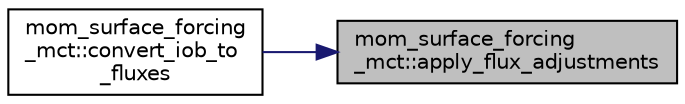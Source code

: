 digraph "mom_surface_forcing_mct::apply_flux_adjustments"
{
 // INTERACTIVE_SVG=YES
 // LATEX_PDF_SIZE
  edge [fontname="Helvetica",fontsize="10",labelfontname="Helvetica",labelfontsize="10"];
  node [fontname="Helvetica",fontsize="10",shape=record];
  rankdir="RL";
  Node1 [label="mom_surface_forcing\l_mct::apply_flux_adjustments",height=0.2,width=0.4,color="black", fillcolor="grey75", style="filled", fontcolor="black",tooltip="Adds thermodynamic flux adjustments obtained via data_override Component name is 'OCN' Available adju..."];
  Node1 -> Node2 [dir="back",color="midnightblue",fontsize="10",style="solid",fontname="Helvetica"];
  Node2 [label="mom_surface_forcing\l_mct::convert_iob_to\l_fluxes",height=0.2,width=0.4,color="black", fillcolor="white", style="filled",URL="$namespacemom__surface__forcing__mct.html#aa3c9e5f049ed451d4cd519e820a42169",tooltip="This subroutine translates the Ice_ocean_boundary_type into a MOM thermodynamic forcing type,..."];
}
